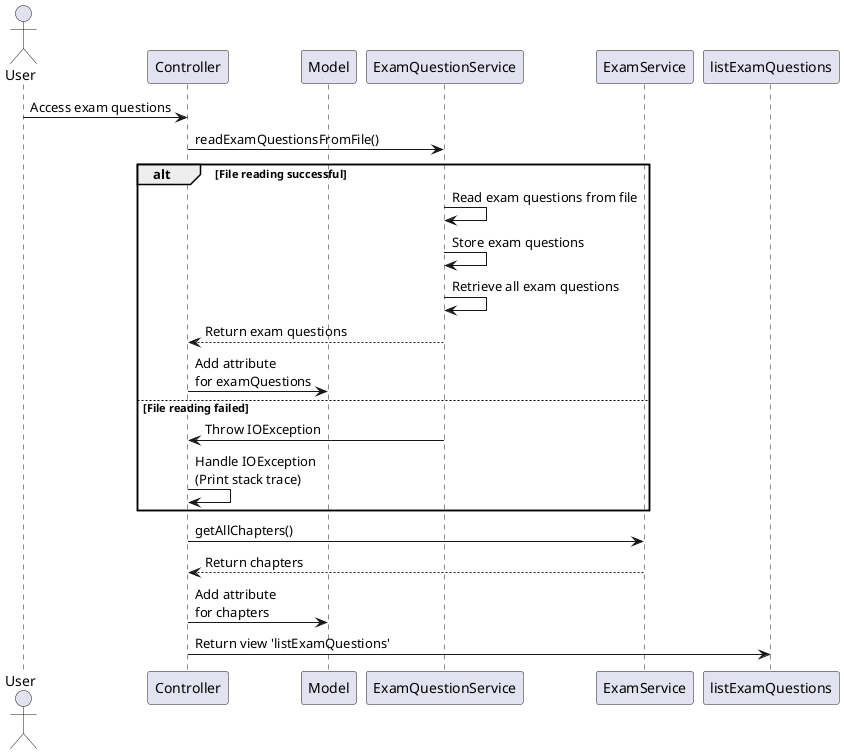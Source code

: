 @startuml

actor User
participant "Controller" as Controller
participant "Model" as Model
participant "ExamQuestionService" as ExamQuestionService
participant "ExamService" as ExamService

User -> Controller: Access exam questions

Controller -> ExamQuestionService: readExamQuestionsFromFile()
alt File reading successful
    ExamQuestionService -> ExamQuestionService: Read exam questions from file
    ExamQuestionService -> ExamQuestionService: Store exam questions
    ExamQuestionService -> ExamQuestionService: Retrieve all exam questions
    ExamQuestionService --> Controller: Return exam questions
    Controller -> Model: Add attribute\nfor examQuestions
else File reading failed
    ExamQuestionService -> Controller: Throw IOException
    Controller -> Controller: Handle IOException\n(Print stack trace)
end

Controller -> ExamService: getAllChapters()
ExamService --> Controller: Return chapters
Controller -> Model: Add attribute\nfor chapters
Controller -> "listExamQuestions": Return view 'listExamQuestions'

@enduml
